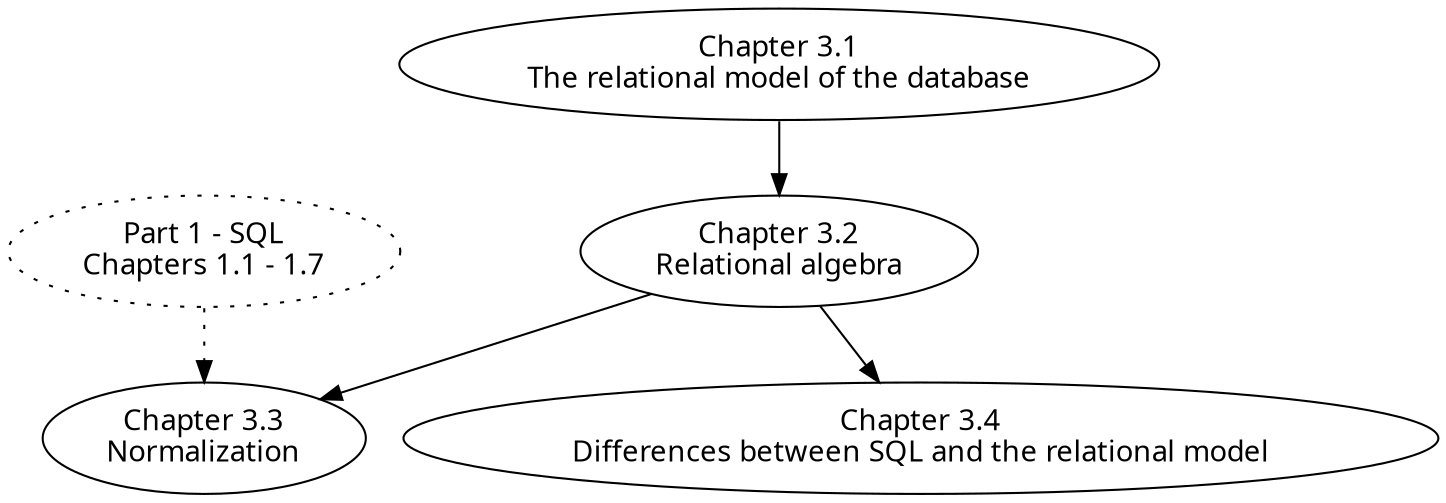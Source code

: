 // To build:
// 1. install graphviz
// 2. run 'dot -Tsvg chapter_dependencies.dot > chapter_dependencies.svg' in this directory

digraph {
  node [ fontname="sans-serif" ]

  p1 [ label="Part 1 - SQL\nChapters 1.1 - 1.7" style=dotted]
  c1 [ label="Chapter 3.1\nThe relational model of the database" ]
  c2 [ label="Chapter 3.2\nRelational algebra" ]
  c3 [ label="Chapter 3.3\nNormalization" ]
  c4 [ label="Chapter 3.4\nDifferences between SQL and the relational model" ]

  c1 -> c2
  c2 -> c4
  c2 -> c3
  p1 -> c3 [style=dotted]
}

